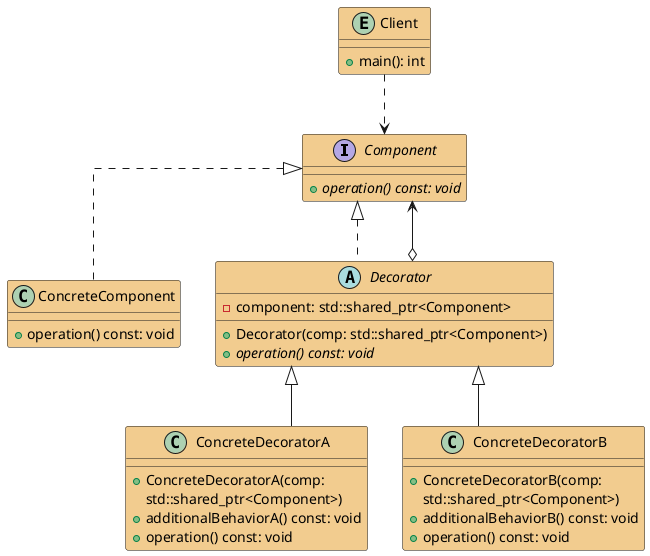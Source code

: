 ' Copyright (c) 2025 Franz Steinkress
' Licensed under the MIT License - see LICENSE for details
@startuml
skinparam linetype ortho
skinparam classBackgroundColor #F2CC8F

interface Component {
    + {abstract} operation() const: void
}
class ConcreteComponent {
    + operation() const: void
}
abstract class Decorator {
    - component: std::shared_ptr<Component>
    + Decorator(comp: std::shared_ptr<Component>)
    + {abstract} operation() const: void
}
class ConcreteDecoratorA {
    + ConcreteDecoratorA(comp: 
      std::shared_ptr<Component>)
    + additionalBehaviorA() const: void
    + operation() const: void
}
class ConcreteDecoratorB {
    + ConcreteDecoratorB(comp: 
      std::shared_ptr<Component>)
    + additionalBehaviorB() const: void
    + operation() const: void
}
entity Client {
    + main(): int
}

Component <|.. ConcreteComponent
Component <|.. Decorator
Decorator <|-- ConcreteDecoratorA
Decorator <|-- ConcreteDecoratorB
Decorator o--> Component
Client ..> Component
@enduml
